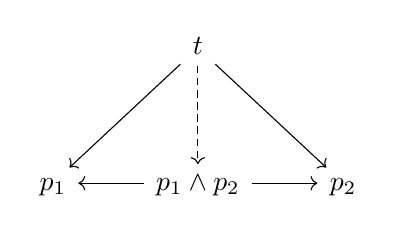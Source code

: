 \begin{tikzcd}
	& t		& 	\\
	&		&	\\
   p_1 & {p_1 \wedge p_2} & p_2 
  \arrow[from=3-2, to=3-1]
  \arrow[from=3-2, to=3-3]
  \arrow[from=1-2, to=3-1]
  \arrow[from=1-2, to=3-3]
  \arrow[from=1-2, to=3-2, dashed]
\end{tikzcd}